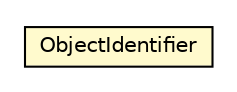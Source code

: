 #!/usr/local/bin/dot
#
# Class diagram 
# Generated by UMLGraph version R5_6-24-gf6e263 (http://www.umlgraph.org/)
#

digraph G {
	edge [fontname="Helvetica",fontsize=10,labelfontname="Helvetica",labelfontsize=10];
	node [fontname="Helvetica",fontsize=10,shape=plaintext];
	nodesep=0.25;
	ranksep=0.5;
	// org.universAAL.lddi.lib.ieeex73std.org.bn.types.ObjectIdentifier
	c6145400 [label=<<table title="org.universAAL.lddi.lib.ieeex73std.org.bn.types.ObjectIdentifier" border="0" cellborder="1" cellspacing="0" cellpadding="2" port="p" bgcolor="lemonChiffon" href="./ObjectIdentifier.html">
		<tr><td><table border="0" cellspacing="0" cellpadding="1">
<tr><td align="center" balign="center"> ObjectIdentifier </td></tr>
		</table></td></tr>
		</table>>, URL="./ObjectIdentifier.html", fontname="Helvetica", fontcolor="black", fontsize=10.0];
}

